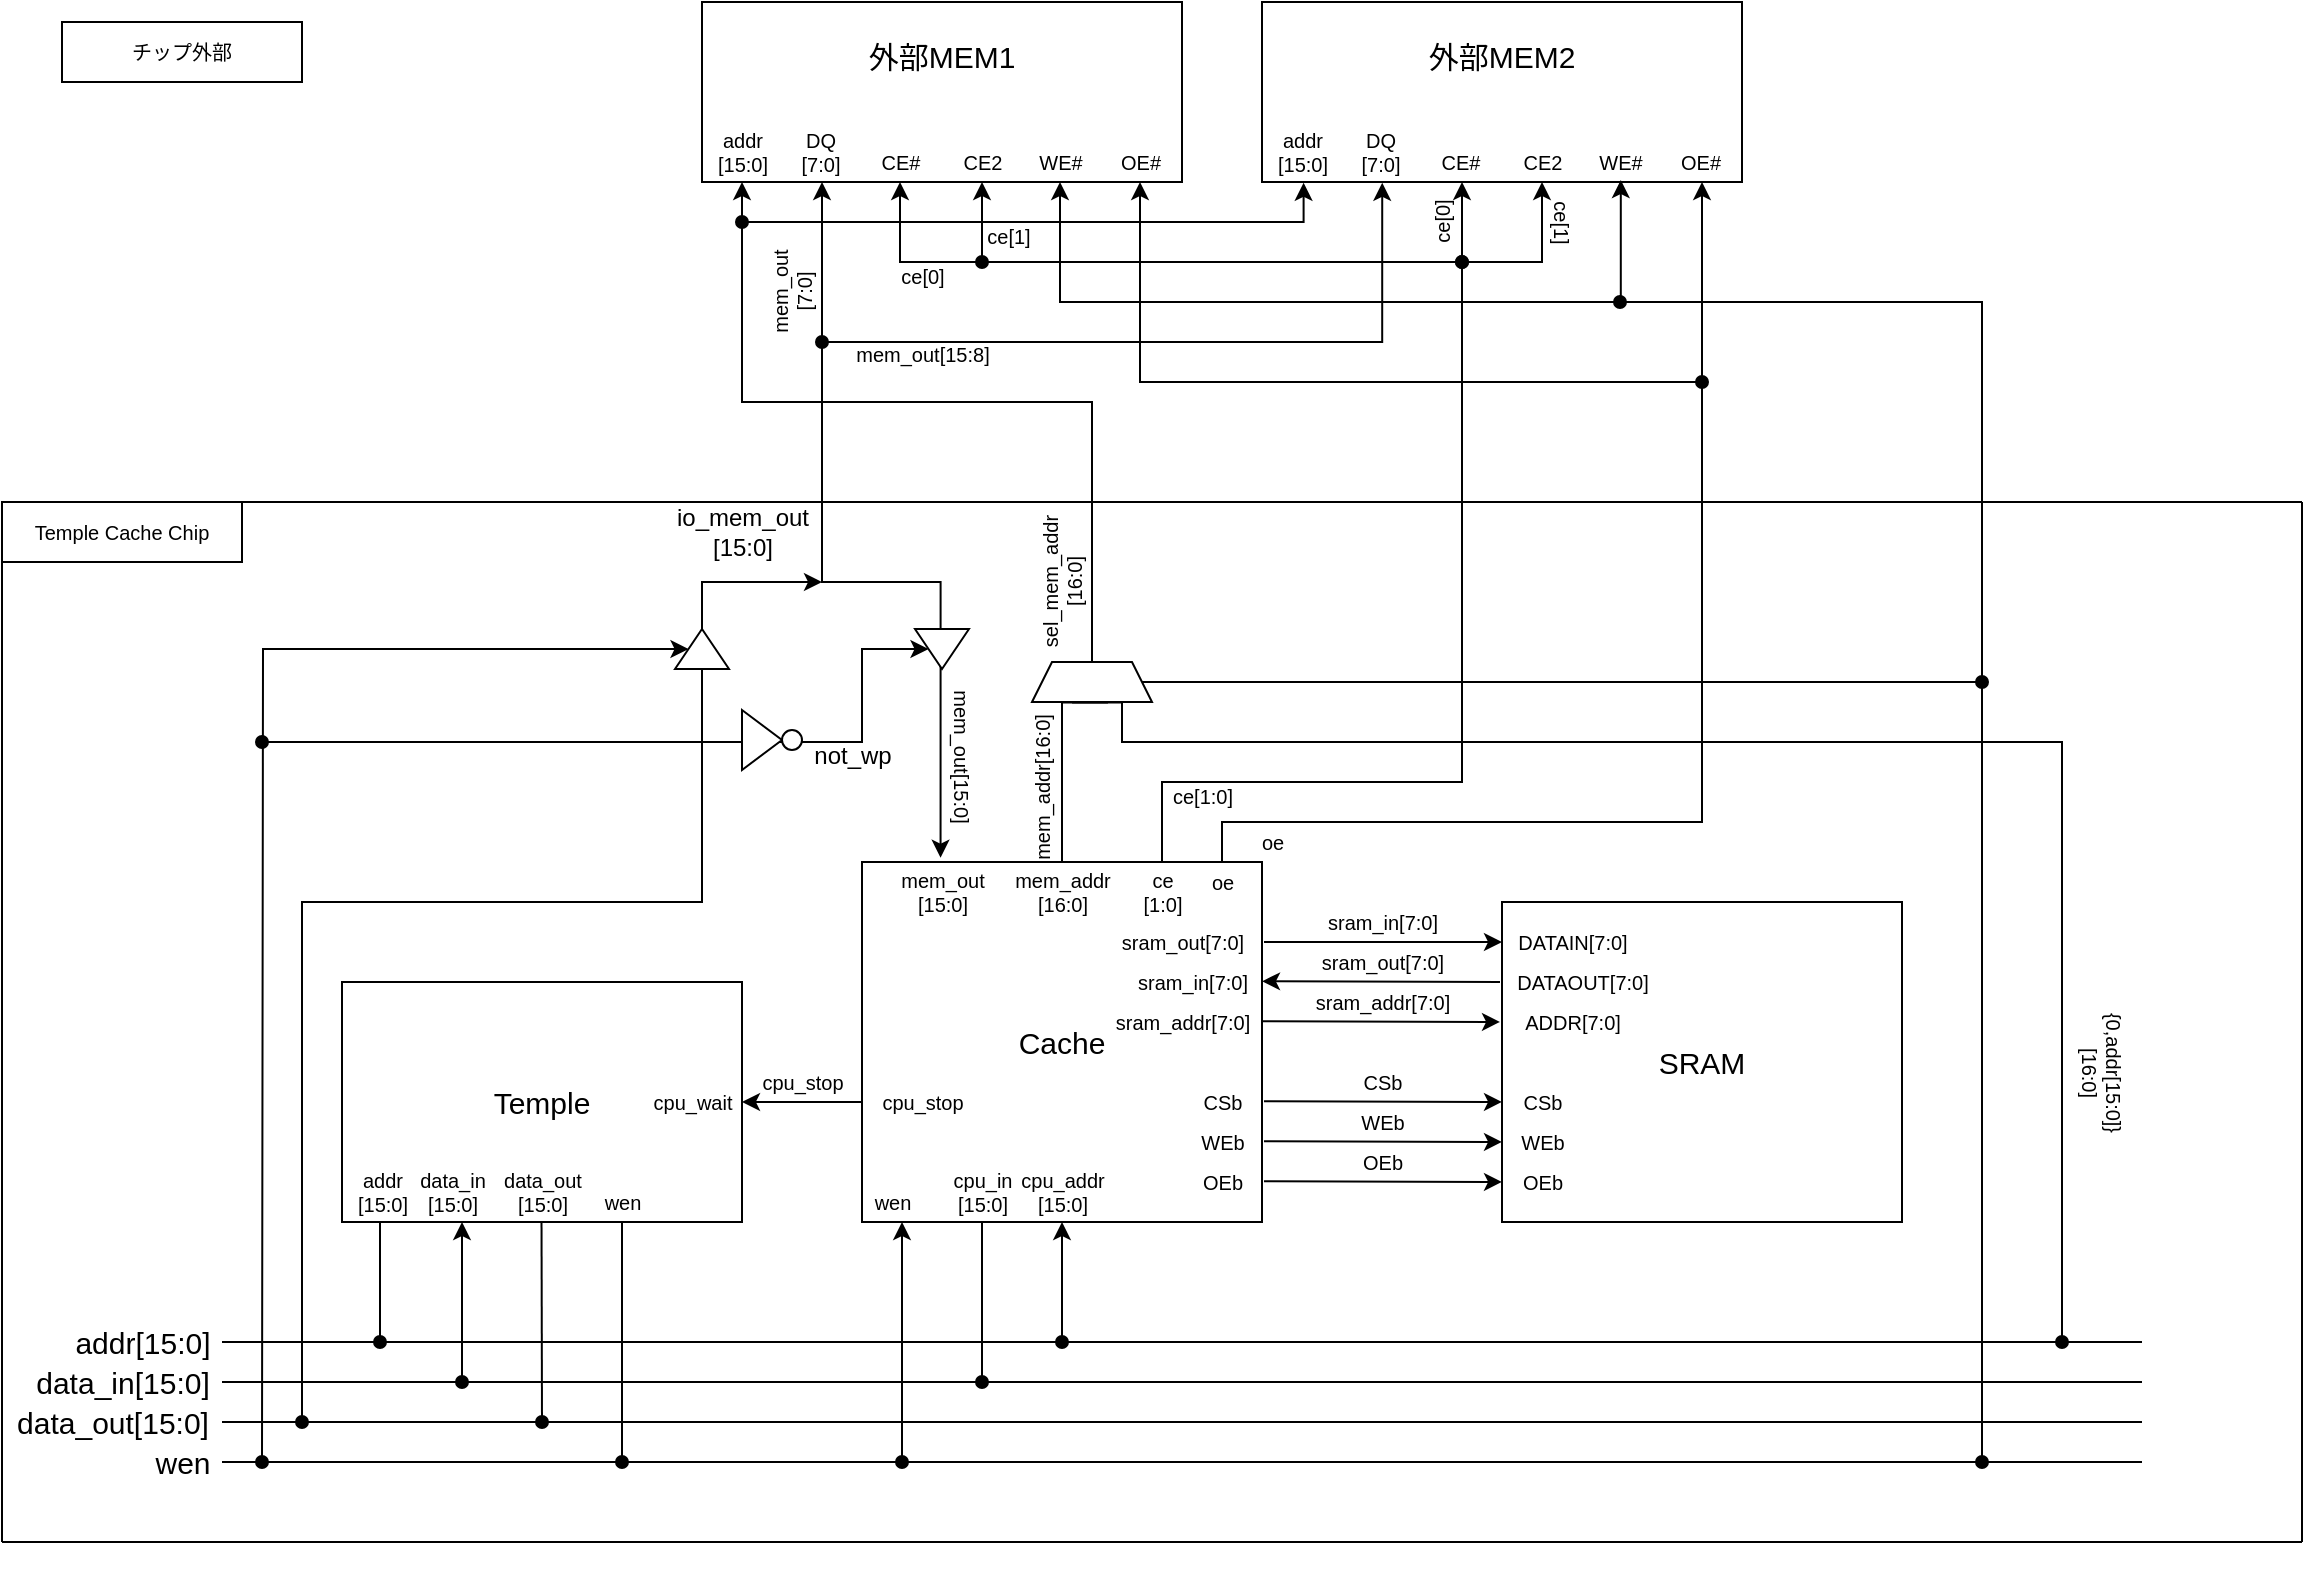 <mxfile version="13.5.7" type="device"><diagram id="6hGFLwfOUW9BJ-s0fimq" name="Page-1"><mxGraphModel dx="818" dy="572" grid="1" gridSize="10" guides="1" tooltips="1" connect="1" arrows="1" fold="1" page="1" pageScale="1" pageWidth="1169" pageHeight="827" math="0" shadow="0"><root><mxCell id="0"/><mxCell id="1" parent="0"/><mxCell id="7" value="addr[15:0]" style="text;html=1;align=center;verticalAlign=middle;resizable=0;points=[];autosize=1;fontStyle=0;fontSize=15;" parent="1" vertex="1"><mxGeometry x="40" y="690" width="80" height="20" as="geometry"/></mxCell><mxCell id="8" value="data_in[15:0]" style="text;html=1;align=center;verticalAlign=middle;resizable=0;points=[];autosize=1;fontStyle=0;fontSize=15;" parent="1" vertex="1"><mxGeometry x="20" y="710" width="100" height="20" as="geometry"/></mxCell><mxCell id="9" value="data_out[15:0]" style="text;html=1;align=center;verticalAlign=middle;resizable=0;points=[];autosize=1;fontStyle=0;fontSize=15;" parent="1" vertex="1"><mxGeometry x="10" y="730" width="110" height="20" as="geometry"/></mxCell><mxCell id="10" value="wen" style="text;html=1;align=center;verticalAlign=middle;resizable=0;points=[];autosize=1;fontStyle=0;fontSize=15;" parent="1" vertex="1"><mxGeometry x="80" y="750" width="40" height="20" as="geometry"/></mxCell><mxCell id="15" value="" style="endArrow=none;html=1;fontSize=15;" parent="1" edge="1"><mxGeometry width="50" height="50" relative="1" as="geometry"><mxPoint x="10" y="800" as="sourcePoint"/><mxPoint x="10" y="280" as="targetPoint"/></mxGeometry></mxCell><mxCell id="16" value="" style="endArrow=none;html=1;fontSize=15;" parent="1" edge="1"><mxGeometry width="50" height="50" relative="1" as="geometry"><mxPoint x="1160" y="800" as="sourcePoint"/><mxPoint x="1160" y="280" as="targetPoint"/></mxGeometry></mxCell><mxCell id="17" value="" style="endArrow=none;html=1;fontSize=15;" parent="1" edge="1"><mxGeometry width="50" height="50" relative="1" as="geometry"><mxPoint x="10" y="800" as="sourcePoint"/><mxPoint x="1160" y="800" as="targetPoint"/></mxGeometry></mxCell><mxCell id="18" value="" style="endArrow=none;html=1;fontSize=15;" parent="1" edge="1"><mxGeometry width="50" height="50" relative="1" as="geometry"><mxPoint x="10" y="280" as="sourcePoint"/><mxPoint x="1160" y="280" as="targetPoint"/></mxGeometry></mxCell><mxCell id="49" value="Temple Cache Chip" style="rounded=0;whiteSpace=wrap;html=1;fontSize=10;fillColor=none;" parent="1" vertex="1"><mxGeometry x="10" y="280" width="120" height="30" as="geometry"/></mxCell><mxCell id="60" value="" style="group" parent="1" vertex="1" connectable="0"><mxGeometry x="360" y="30" width="240" height="90" as="geometry"/></mxCell><mxCell id="51" value="外部MEM1&lt;br&gt;&lt;br&gt;&lt;br&gt;" style="rounded=0;whiteSpace=wrap;html=1;fontSize=15;labelPosition=center;verticalLabelPosition=middle;align=center;verticalAlign=middle;" parent="60" vertex="1"><mxGeometry width="240" height="90" as="geometry"/></mxCell><mxCell id="53" value="addr&lt;br&gt;[15:0]" style="text;html=1;align=center;verticalAlign=middle;resizable=0;points=[];autosize=1;fontSize=10;" parent="60" vertex="1"><mxGeometry y="60" width="40" height="30" as="geometry"/></mxCell><mxCell id="54" value="DQ&lt;br&gt;[7:0]" style="text;html=1;align=center;verticalAlign=middle;resizable=0;points=[];autosize=1;fontSize=10;" parent="60" vertex="1"><mxGeometry x="44" y="60" width="30" height="30" as="geometry"/></mxCell><mxCell id="56" value="CE#" style="text;html=1;align=center;verticalAlign=middle;resizable=0;points=[];autosize=1;fontSize=10;" parent="60" vertex="1"><mxGeometry x="84" y="70" width="30" height="20" as="geometry"/></mxCell><mxCell id="57" value="CE2" style="text;html=1;align=center;verticalAlign=middle;resizable=0;points=[];autosize=1;fontSize=10;" parent="60" vertex="1"><mxGeometry x="125" y="70" width="30" height="20" as="geometry"/></mxCell><mxCell id="58" value="WE#" style="text;html=1;align=center;verticalAlign=middle;resizable=0;points=[];autosize=1;fontSize=10;" parent="60" vertex="1"><mxGeometry x="159" y="70" width="40" height="20" as="geometry"/></mxCell><mxCell id="59" value="OE#" style="text;html=1;align=center;verticalAlign=middle;resizable=0;points=[];autosize=1;fontSize=10;" parent="60" vertex="1"><mxGeometry x="199" y="70" width="40" height="20" as="geometry"/></mxCell><mxCell id="61" value="" style="group" parent="1" vertex="1" connectable="0"><mxGeometry x="640" y="30" width="240" height="90" as="geometry"/></mxCell><mxCell id="62" value="外部MEM2&lt;br&gt;&lt;br&gt;&lt;br&gt;" style="rounded=0;whiteSpace=wrap;html=1;fontSize=15;labelPosition=center;verticalLabelPosition=middle;align=center;verticalAlign=middle;" parent="61" vertex="1"><mxGeometry width="240" height="90" as="geometry"/></mxCell><mxCell id="63" value="addr&lt;br&gt;[15:0]" style="text;html=1;align=center;verticalAlign=middle;resizable=0;points=[];autosize=1;fontSize=10;" parent="61" vertex="1"><mxGeometry y="60" width="40" height="30" as="geometry"/></mxCell><mxCell id="64" value="DQ&lt;br&gt;[7:0]" style="text;html=1;align=center;verticalAlign=middle;resizable=0;points=[];autosize=1;fontSize=10;" parent="61" vertex="1"><mxGeometry x="44" y="60" width="30" height="30" as="geometry"/></mxCell><mxCell id="65" value="CE#" style="text;html=1;align=center;verticalAlign=middle;resizable=0;points=[];autosize=1;fontSize=10;" parent="61" vertex="1"><mxGeometry x="84" y="70" width="30" height="20" as="geometry"/></mxCell><mxCell id="66" value="CE2" style="text;html=1;align=center;verticalAlign=middle;resizable=0;points=[];autosize=1;fontSize=10;" parent="61" vertex="1"><mxGeometry x="125" y="70" width="30" height="20" as="geometry"/></mxCell><mxCell id="67" value="WE#" style="text;html=1;align=center;verticalAlign=middle;resizable=0;points=[];autosize=1;fontSize=10;" parent="61" vertex="1"><mxGeometry x="159" y="70" width="40" height="20" as="geometry"/></mxCell><mxCell id="68" value="OE#" style="text;html=1;align=center;verticalAlign=middle;resizable=0;points=[];autosize=1;fontSize=10;" parent="61" vertex="1"><mxGeometry x="199" y="70" width="40" height="20" as="geometry"/></mxCell><mxCell id="3" value="" style="endArrow=none;html=1;" parent="1" edge="1"><mxGeometry width="50" height="50" relative="1" as="geometry"><mxPoint x="120" y="760" as="sourcePoint"/><mxPoint x="1080" y="760" as="targetPoint"/></mxGeometry></mxCell><mxCell id="4" value="" style="endArrow=none;html=1;" parent="1" edge="1"><mxGeometry width="50" height="50" relative="1" as="geometry"><mxPoint x="120" y="740" as="sourcePoint"/><mxPoint x="1080" y="740" as="targetPoint"/></mxGeometry></mxCell><mxCell id="5" value="" style="endArrow=none;html=1;" parent="1" edge="1"><mxGeometry width="50" height="50" relative="1" as="geometry"><mxPoint x="120" y="720" as="sourcePoint"/><mxPoint x="1080" y="720" as="targetPoint"/></mxGeometry></mxCell><mxCell id="6" value="" style="endArrow=none;html=1;" parent="1" edge="1"><mxGeometry width="50" height="50" relative="1" as="geometry"><mxPoint x="120" y="700" as="sourcePoint"/><mxPoint x="1080" y="700" as="targetPoint"/></mxGeometry></mxCell><mxCell id="36" value="" style="group" parent="1" vertex="1" connectable="0"><mxGeometry x="160" y="520" width="200" height="300" as="geometry"/></mxCell><mxCell id="107" value="" style="group" parent="36" vertex="1" connectable="0"><mxGeometry width="200" height="300" as="geometry"/></mxCell><mxCell id="108" value="" style="group" parent="107" vertex="1" connectable="0"><mxGeometry width="200" height="300" as="geometry"/></mxCell><mxCell id="21" style="edgeStyle=orthogonalEdgeStyle;rounded=0;orthogonalLoop=1;jettySize=auto;html=1;fontSize=15;endArrow=oval;endFill=1;startArrow=none;startFill=0;" parent="108" edge="1"><mxGeometry relative="1" as="geometry"><mxPoint x="39" y="180" as="targetPoint"/><mxPoint x="39" y="120" as="sourcePoint"/><Array as="points"><mxPoint x="39" y="120"/><mxPoint x="39" y="300"/></Array></mxGeometry></mxCell><mxCell id="2" value="&lt;font style=&quot;font-size: 15px;&quot;&gt;Temple&lt;/font&gt;" style="rounded=0;whiteSpace=wrap;html=1;fontSize=15;" parent="108" vertex="1"><mxGeometry x="20" width="200" height="120" as="geometry"/></mxCell><mxCell id="22" style="edgeStyle=orthogonalEdgeStyle;rounded=0;orthogonalLoop=1;jettySize=auto;html=1;fontSize=15;endArrow=oval;endFill=1;startArrow=classic;startFill=1;" parent="108" edge="1"><mxGeometry relative="1" as="geometry"><mxPoint x="80" y="200" as="targetPoint"/><mxPoint x="80" y="120" as="sourcePoint"/><Array as="points"><mxPoint x="80" y="120"/><mxPoint x="80" y="300"/></Array></mxGeometry></mxCell><mxCell id="23" style="edgeStyle=orthogonalEdgeStyle;rounded=0;orthogonalLoop=1;jettySize=auto;html=1;fontSize=15;endArrow=oval;endFill=1;startArrow=none;startFill=0;" parent="108" edge="1"><mxGeometry relative="1" as="geometry"><mxPoint x="120" y="220" as="targetPoint"/><mxPoint x="119.76" y="120" as="sourcePoint"/><Array as="points"><mxPoint x="119.76" y="120"/><mxPoint x="119.76" y="300"/></Array></mxGeometry></mxCell><mxCell id="24" style="edgeStyle=orthogonalEdgeStyle;rounded=0;orthogonalLoop=1;jettySize=auto;html=1;fontSize=15;endArrow=oval;endFill=1;startArrow=none;startFill=0;" parent="108" edge="1"><mxGeometry relative="1" as="geometry"><mxPoint x="160" y="240" as="targetPoint"/><mxPoint x="160" y="120" as="sourcePoint"/><Array as="points"><mxPoint x="160" y="120"/><mxPoint x="160" y="300"/></Array></mxGeometry></mxCell><mxCell id="25" value="addr&lt;br&gt;[15:0]" style="text;html=1;align=center;verticalAlign=middle;resizable=0;points=[];autosize=1;fontSize=10;" parent="108" vertex="1"><mxGeometry x="20" y="90" width="40" height="30" as="geometry"/></mxCell><mxCell id="27" value="data_out&lt;br&gt;[15:0]" style="text;html=1;align=center;verticalAlign=middle;resizable=0;points=[];autosize=1;fontSize=10;" parent="108" vertex="1"><mxGeometry x="95" y="90" width="50" height="30" as="geometry"/></mxCell><mxCell id="28" value="wen" style="text;html=1;align=center;verticalAlign=middle;resizable=0;points=[];autosize=1;fontSize=10;" parent="108" vertex="1"><mxGeometry x="145" y="100" width="30" height="20" as="geometry"/></mxCell><mxCell id="55" value="data_in&lt;br&gt;[15:0]" style="text;html=1;align=center;verticalAlign=middle;resizable=0;points=[];autosize=1;fontSize=10;" parent="108" vertex="1"><mxGeometry x="50" y="90" width="50" height="30" as="geometry"/></mxCell><mxCell id="96" value="cpu_wait" style="text;html=1;align=center;verticalAlign=middle;resizable=0;points=[];autosize=1;fontSize=10;" parent="108" vertex="1"><mxGeometry x="170" y="50" width="50" height="20" as="geometry"/></mxCell><mxCell id="99" style="edgeStyle=orthogonalEdgeStyle;rounded=0;orthogonalLoop=1;jettySize=auto;html=1;startArrow=classic;startFill=1;endArrow=none;endFill=0;fontSize=10;entryX=-0.003;entryY=0.498;entryDx=0;entryDy=0;entryPerimeter=0;" parent="1" source="96" target="87" edge="1"><mxGeometry relative="1" as="geometry"><mxPoint x="539" y="460" as="targetPoint"/></mxGeometry></mxCell><mxCell id="100" value="cpu_stop" style="text;html=1;align=center;verticalAlign=middle;resizable=0;points=[];autosize=1;fontSize=10;" parent="1" vertex="1"><mxGeometry x="380" y="560" width="60" height="20" as="geometry"/></mxCell><mxCell id="104" value="" style="group" parent="1" vertex="1" connectable="0"><mxGeometry x="440" y="480" width="520" height="180" as="geometry"/></mxCell><mxCell id="89" value="" style="group" parent="104" vertex="1" connectable="0"><mxGeometry width="520" height="160" as="geometry"/></mxCell><mxCell id="85" value="" style="group;container=1;" parent="89" vertex="1" connectable="0"><mxGeometry width="520" height="160" as="geometry"/></mxCell><mxCell id="47" value="" style="group" parent="85" vertex="1" connectable="0"><mxGeometry width="520" height="160" as="geometry"/></mxCell><mxCell id="29" value="&lt;font style=&quot;font-size: 15px&quot;&gt;Cache&lt;/font&gt;" style="rounded=0;whiteSpace=wrap;html=1;fontSize=15;" parent="47" vertex="1"><mxGeometry y="-20" width="200" height="180" as="geometry"/></mxCell><mxCell id="30" value="&lt;font style=&quot;font-size: 15px&quot;&gt;SRAM&lt;/font&gt;" style="rounded=0;whiteSpace=wrap;html=1;fontSize=15;" parent="47" vertex="1"><mxGeometry x="320" width="200" height="160" as="geometry"/></mxCell><mxCell id="31" value="DATAIN[7:0]" style="text;html=1;align=center;verticalAlign=middle;resizable=0;points=[];autosize=1;fontSize=10;" parent="47" vertex="1"><mxGeometry x="320" y="10" width="70" height="20" as="geometry"/></mxCell><mxCell id="32" value="DATAOUT[7:0]" style="text;html=1;align=center;verticalAlign=middle;resizable=0;points=[];autosize=1;fontSize=10;" parent="47" vertex="1"><mxGeometry x="320" y="30" width="80" height="20" as="geometry"/></mxCell><mxCell id="33" value="ADDR[7:0]" style="text;html=1;align=center;verticalAlign=middle;resizable=0;points=[];autosize=1;fontSize=10;" parent="47" vertex="1"><mxGeometry x="325" y="50" width="60" height="20" as="geometry"/></mxCell><mxCell id="34" value="CSb" style="text;html=1;align=center;verticalAlign=middle;resizable=0;points=[];autosize=1;fontSize=10;" parent="47" vertex="1"><mxGeometry x="325" y="90" width="30" height="20" as="geometry"/></mxCell><mxCell id="37" value="WEb" style="text;html=1;align=center;verticalAlign=middle;resizable=0;points=[];autosize=1;fontSize=10;" parent="47" vertex="1"><mxGeometry x="320" y="110" width="40" height="20" as="geometry"/></mxCell><mxCell id="38" value="OEb" style="text;html=1;align=center;verticalAlign=middle;resizable=0;points=[];autosize=1;fontSize=10;" parent="47" vertex="1"><mxGeometry x="320" y="130" width="40" height="20" as="geometry"/></mxCell><mxCell id="41" value="" style="endArrow=classic;html=1;fontSize=10;endFill=1;" parent="47" edge="1"><mxGeometry width="50" height="50" relative="1" as="geometry"><mxPoint x="201" y="20" as="sourcePoint"/><mxPoint x="320" y="20" as="targetPoint"/></mxGeometry></mxCell><mxCell id="42" value="" style="endArrow=none;html=1;fontSize=10;exitX=1.005;exitY=0.123;exitDx=0;exitDy=0;exitPerimeter=0;endFill=0;startArrow=classic;startFill=1;" parent="47" edge="1"><mxGeometry width="50" height="50" relative="1" as="geometry"><mxPoint x="200" y="39.66" as="sourcePoint"/><mxPoint x="319" y="39.98" as="targetPoint"/></mxGeometry></mxCell><mxCell id="43" value="" style="endArrow=classic;html=1;fontSize=10;exitX=1.005;exitY=0.123;exitDx=0;exitDy=0;exitPerimeter=0;endFill=1;startArrow=none;startFill=0;" parent="47" edge="1"><mxGeometry width="50" height="50" relative="1" as="geometry"><mxPoint x="200" y="59.66" as="sourcePoint"/><mxPoint x="319" y="59.98" as="targetPoint"/></mxGeometry></mxCell><mxCell id="44" value="" style="endArrow=classic;html=1;fontSize=10;exitX=1.005;exitY=0.123;exitDx=0;exitDy=0;exitPerimeter=0;endFill=1;startArrow=none;startFill=0;" parent="47" edge="1"><mxGeometry width="50" height="50" relative="1" as="geometry"><mxPoint x="201" y="99.66" as="sourcePoint"/><mxPoint x="320" y="99.98" as="targetPoint"/></mxGeometry></mxCell><mxCell id="45" value="" style="endArrow=classic;html=1;fontSize=10;exitX=1.005;exitY=0.123;exitDx=0;exitDy=0;exitPerimeter=0;endFill=1;startArrow=none;startFill=0;" parent="47" edge="1"><mxGeometry width="50" height="50" relative="1" as="geometry"><mxPoint x="201" y="119.66" as="sourcePoint"/><mxPoint x="320" y="119.98" as="targetPoint"/></mxGeometry></mxCell><mxCell id="46" value="" style="endArrow=classic;html=1;fontSize=10;exitX=1.005;exitY=0.123;exitDx=0;exitDy=0;exitPerimeter=0;endFill=1;startArrow=none;startFill=0;" parent="47" edge="1"><mxGeometry width="50" height="50" relative="1" as="geometry"><mxPoint x="201" y="139.66" as="sourcePoint"/><mxPoint x="320" y="139.98" as="targetPoint"/></mxGeometry></mxCell><mxCell id="69" value="CSb" style="text;html=1;align=center;verticalAlign=middle;resizable=0;points=[];autosize=1;fontSize=10;" parent="47" vertex="1"><mxGeometry x="245" y="80" width="30" height="20" as="geometry"/></mxCell><mxCell id="71" value="WEb" style="text;html=1;align=center;verticalAlign=middle;resizable=0;points=[];autosize=1;fontSize=10;" parent="47" vertex="1"><mxGeometry x="240" y="100" width="40" height="20" as="geometry"/></mxCell><mxCell id="72" value="OEb" style="text;html=1;align=center;verticalAlign=middle;resizable=0;points=[];autosize=1;fontSize=10;" parent="47" vertex="1"><mxGeometry x="240" y="120" width="40" height="20" as="geometry"/></mxCell><mxCell id="73" value="sram_in[7:0]" style="text;html=1;align=center;verticalAlign=middle;resizable=0;points=[];autosize=1;fontSize=10;" parent="47" vertex="1"><mxGeometry x="225" width="70" height="20" as="geometry"/></mxCell><mxCell id="74" value="sram_out[7:0]" style="text;html=1;align=center;verticalAlign=middle;resizable=0;points=[];autosize=1;fontSize=10;" parent="47" vertex="1"><mxGeometry x="220" y="20" width="80" height="20" as="geometry"/></mxCell><mxCell id="75" value="sram_addr[7:0]" style="text;html=1;align=center;verticalAlign=middle;resizable=0;points=[];autosize=1;fontSize=10;" parent="47" vertex="1"><mxGeometry x="220" y="40" width="80" height="20" as="geometry"/></mxCell><mxCell id="77" value="sram_out[7:0]" style="text;html=1;align=center;verticalAlign=middle;resizable=0;points=[];autosize=1;fontSize=10;" parent="47" vertex="1"><mxGeometry x="120" y="10" width="80" height="20" as="geometry"/></mxCell><mxCell id="78" value="sram_in[7:0]" style="text;html=1;align=center;verticalAlign=middle;resizable=0;points=[];autosize=1;fontSize=10;" parent="47" vertex="1"><mxGeometry x="130" y="30" width="70" height="20" as="geometry"/></mxCell><mxCell id="79" value="sram_addr[7:0]" style="text;html=1;align=center;verticalAlign=middle;resizable=0;points=[];autosize=1;fontSize=10;" parent="47" vertex="1"><mxGeometry x="120" y="50" width="80" height="20" as="geometry"/></mxCell><mxCell id="82" value="WEb" style="text;html=1;align=center;verticalAlign=middle;resizable=0;points=[];autosize=1;fontSize=10;" parent="47" vertex="1"><mxGeometry x="160" y="110" width="40" height="20" as="geometry"/></mxCell><mxCell id="83" value="CSb" style="text;html=1;align=center;verticalAlign=middle;resizable=0;points=[];autosize=1;fontSize=10;" parent="47" vertex="1"><mxGeometry x="165" y="90" width="30" height="20" as="geometry"/></mxCell><mxCell id="84" value="OEb" style="text;html=1;align=center;verticalAlign=middle;resizable=0;points=[];autosize=1;fontSize=10;" parent="47" vertex="1"><mxGeometry x="160" y="130" width="40" height="20" as="geometry"/></mxCell><mxCell id="26" value="cpu_in&lt;br&gt;[15:0]" style="text;html=1;align=center;verticalAlign=middle;resizable=0;points=[];autosize=1;fontSize=10;" parent="47" vertex="1"><mxGeometry x="40" y="130" width="40" height="30" as="geometry"/></mxCell><mxCell id="86" value="cpu_addr&lt;br&gt;[15:0]" style="text;html=1;align=center;verticalAlign=middle;resizable=0;points=[];autosize=1;fontSize=10;" parent="47" vertex="1"><mxGeometry x="70" y="130" width="60" height="30" as="geometry"/></mxCell><mxCell id="87" value="cpu_stop" style="text;html=1;align=center;verticalAlign=middle;resizable=0;points=[];autosize=1;fontSize=10;" parent="47" vertex="1"><mxGeometry y="90" width="60" height="20" as="geometry"/></mxCell><mxCell id="101" value="wen" style="text;html=1;align=center;verticalAlign=middle;resizable=0;points=[];autosize=1;fontSize=10;" parent="47" vertex="1"><mxGeometry y="140" width="30" height="20" as="geometry"/></mxCell><mxCell id="95" value="" style="endArrow=none;html=1;fontSize=10;startArrow=oval;startFill=1;endFill=0;" parent="104" edge="1"><mxGeometry width="50" height="50" relative="1" as="geometry"><mxPoint x="60" y="240" as="sourcePoint"/><mxPoint x="60" y="160" as="targetPoint"/><Array as="points"><mxPoint x="60" y="180"/></Array></mxGeometry></mxCell><mxCell id="102" value="" style="endArrow=classic;html=1;fontSize=10;startArrow=oval;startFill=1;endFill=1;" parent="104" edge="1"><mxGeometry width="50" height="50" relative="1" as="geometry"><mxPoint x="20" y="280" as="sourcePoint"/><mxPoint x="20" y="160" as="targetPoint"/><Array as="points"><mxPoint x="20" y="180"/></Array></mxGeometry></mxCell><mxCell id="94" value="" style="endArrow=classic;html=1;fontSize=10;startArrow=oval;startFill=1;endFill=1;" parent="1" edge="1"><mxGeometry width="50" height="50" relative="1" as="geometry"><mxPoint x="540" y="700" as="sourcePoint"/><mxPoint x="540" y="640" as="targetPoint"/><Array as="points"><mxPoint x="540" y="660"/></Array></mxGeometry></mxCell><mxCell id="109" style="edgeStyle=orthogonalEdgeStyle;rounded=0;orthogonalLoop=1;jettySize=auto;html=1;entryX=0.52;entryY=1.013;entryDx=0;entryDy=0;entryPerimeter=0;startArrow=classic;startFill=1;endArrow=classic;endFill=1;fontSize=10;" parent="1" source="53" target="63" edge="1"><mxGeometry relative="1" as="geometry"><Array as="points"><mxPoint x="380" y="140"/><mxPoint x="661" y="140"/></Array></mxGeometry></mxCell><mxCell id="110" style="edgeStyle=orthogonalEdgeStyle;rounded=0;orthogonalLoop=1;jettySize=auto;html=1;entryX=0.537;entryY=1.013;entryDx=0;entryDy=0;entryPerimeter=0;startArrow=classic;startFill=1;endArrow=classic;endFill=1;fontSize=10;" parent="1" source="54" target="64" edge="1"><mxGeometry relative="1" as="geometry"><Array as="points"><mxPoint x="420" y="200"/><mxPoint x="700" y="200"/></Array></mxGeometry></mxCell><mxCell id="111" style="edgeStyle=orthogonalEdgeStyle;rounded=0;orthogonalLoop=1;jettySize=auto;html=1;startArrow=classic;startFill=1;endArrow=classic;endFill=1;fontSize=10;" parent="1" source="56" target="65" edge="1"><mxGeometry relative="1" as="geometry"><Array as="points"><mxPoint x="459" y="160"/><mxPoint x="740" y="160"/></Array></mxGeometry></mxCell><mxCell id="113" style="edgeStyle=orthogonalEdgeStyle;rounded=0;orthogonalLoop=1;jettySize=auto;html=1;startArrow=classic;startFill=1;endArrow=oval;endFill=1;fontSize=10;" parent="1" source="57" edge="1"><mxGeometry relative="1" as="geometry"><mxPoint x="500" y="160" as="targetPoint"/></mxGeometry></mxCell><mxCell id="114" style="edgeStyle=orthogonalEdgeStyle;rounded=0;orthogonalLoop=1;jettySize=auto;html=1;startArrow=classic;startFill=1;endArrow=oval;endFill=1;fontSize=10;" parent="1" source="66" edge="1"><mxGeometry relative="1" as="geometry"><mxPoint x="740" y="160" as="targetPoint"/><Array as="points"><mxPoint x="780" y="160"/></Array></mxGeometry></mxCell><mxCell id="115" style="edgeStyle=orthogonalEdgeStyle;rounded=0;orthogonalLoop=1;jettySize=auto;html=1;entryX=0.51;entryY=0.95;entryDx=0;entryDy=0;entryPerimeter=0;startArrow=classic;startFill=1;endArrow=classic;endFill=1;fontSize=10;" parent="1" source="58" target="67" edge="1"><mxGeometry relative="1" as="geometry"><Array as="points"><mxPoint x="539" y="180"/><mxPoint x="819" y="180"/></Array></mxGeometry></mxCell><mxCell id="116" style="edgeStyle=orthogonalEdgeStyle;rounded=0;orthogonalLoop=1;jettySize=auto;html=1;startArrow=classic;startFill=1;endArrow=classic;endFill=1;fontSize=10;" parent="1" source="59" target="68" edge="1"><mxGeometry relative="1" as="geometry"><Array as="points"><mxPoint x="579" y="220"/><mxPoint x="860" y="220"/></Array></mxGeometry></mxCell><mxCell id="118" style="edgeStyle=orthogonalEdgeStyle;rounded=0;orthogonalLoop=1;jettySize=auto;html=1;startArrow=none;startFill=0;endArrow=oval;endFill=1;fontSize=10;" parent="1" source="117" edge="1"><mxGeometry relative="1" as="geometry"><mxPoint x="860" y="220" as="targetPoint"/><Array as="points"><mxPoint x="620" y="440"/><mxPoint x="860" y="440"/><mxPoint x="860" y="220"/></Array></mxGeometry></mxCell><mxCell id="117" value="oe" style="text;html=1;align=center;verticalAlign=middle;resizable=0;points=[];autosize=1;fontSize=10;" parent="1" vertex="1"><mxGeometry x="605" y="460" width="30" height="20" as="geometry"/></mxCell><mxCell id="122" style="edgeStyle=orthogonalEdgeStyle;rounded=0;orthogonalLoop=1;jettySize=auto;html=1;startArrow=oval;startFill=1;endArrow=oval;endFill=1;fontSize=10;" parent="1" edge="1"><mxGeometry relative="1" as="geometry"><mxPoint x="1000" y="760" as="targetPoint"/><mxPoint x="819" y="180" as="sourcePoint"/><Array as="points"><mxPoint x="1000" y="180"/></Array></mxGeometry></mxCell><mxCell id="123" style="edgeStyle=orthogonalEdgeStyle;rounded=0;orthogonalLoop=1;jettySize=auto;html=1;startArrow=oval;startFill=1;endArrow=none;endFill=0;fontSize=10;entryX=0.5;entryY=0;entryDx=0;entryDy=0;entryPerimeter=0;" parent="1" target="124" edge="1"><mxGeometry relative="1" as="geometry"><mxPoint x="590" y="450" as="targetPoint"/><mxPoint x="740" y="160" as="sourcePoint"/><Array as="points"><mxPoint x="740" y="420"/><mxPoint x="590" y="420"/></Array></mxGeometry></mxCell><mxCell id="124" value="ce&lt;br&gt;[1:0]" style="text;html=1;align=center;verticalAlign=middle;resizable=0;points=[];autosize=1;fontSize=10;" parent="1" vertex="1"><mxGeometry x="575" y="460" width="30" height="30" as="geometry"/></mxCell><mxCell id="134" style="edgeStyle=orthogonalEdgeStyle;rounded=0;orthogonalLoop=1;jettySize=auto;html=1;exitX=0.334;exitY=1.013;exitDx=0;exitDy=0;startArrow=none;startFill=0;endArrow=oval;endFill=1;fontSize=10;exitPerimeter=0;" parent="1" source="131" edge="1"><mxGeometry relative="1" as="geometry"><mxPoint x="1040" y="700" as="targetPoint"/><Array as="points"><mxPoint x="570" y="380"/><mxPoint x="570" y="400"/><mxPoint x="1040" y="400"/></Array></mxGeometry></mxCell><mxCell id="135" style="edgeStyle=orthogonalEdgeStyle;rounded=0;orthogonalLoop=1;jettySize=auto;html=1;startArrow=none;startFill=0;endArrow=oval;endFill=1;fontSize=10;" parent="1" source="131" edge="1"><mxGeometry relative="1" as="geometry"><mxPoint x="1000" y="370" as="targetPoint"/></mxGeometry></mxCell><mxCell id="131" value="" style="shape=trapezoid;perimeter=trapezoidPerimeter;whiteSpace=wrap;html=1;fixedSize=1;fillColor=#FFFFFF;fontSize=10;align=center;size=10;" parent="1" vertex="1"><mxGeometry x="525" y="360" width="60" height="20" as="geometry"/></mxCell><mxCell id="132" style="edgeStyle=orthogonalEdgeStyle;rounded=0;orthogonalLoop=1;jettySize=auto;html=1;entryX=0.5;entryY=0;entryDx=0;entryDy=0;startArrow=oval;startFill=1;endArrow=none;endFill=0;fontSize=10;" parent="1" target="131" edge="1"><mxGeometry relative="1" as="geometry"><mxPoint x="380" y="140" as="sourcePoint"/><Array as="points"><mxPoint x="380" y="230"/><mxPoint x="555" y="230"/></Array></mxGeometry></mxCell><mxCell id="133" style="edgeStyle=orthogonalEdgeStyle;rounded=0;orthogonalLoop=1;jettySize=auto;html=1;entryX=0.633;entryY=1.013;entryDx=0;entryDy=0;entryPerimeter=0;startArrow=none;startFill=0;endArrow=none;endFill=0;fontSize=10;" parent="1" source="126" target="131" edge="1"><mxGeometry relative="1" as="geometry"><Array as="points"><mxPoint x="540" y="380"/></Array></mxGeometry></mxCell><mxCell id="136" value="{0,addr[15:0]}&lt;br&gt;[16:0]" style="text;html=1;align=center;verticalAlign=middle;resizable=0;points=[];autosize=1;fontSize=10;direction=west;rotation=90;" parent="1" vertex="1"><mxGeometry x="1020" y="550" width="80" height="30" as="geometry"/></mxCell><mxCell id="137" value="sel_mem_addr&lt;br&gt;[16:0]" style="text;html=1;align=center;verticalAlign=middle;resizable=0;points=[];autosize=1;fontSize=10;rotation=-90;" parent="1" vertex="1"><mxGeometry x="500" y="305" width="80" height="30" as="geometry"/></mxCell><mxCell id="138" value="mem_out[15:0]" style="text;html=1;align=center;verticalAlign=middle;resizable=0;points=[];autosize=1;fontSize=10;rotation=90;" parent="1" vertex="1"><mxGeometry x="450" y="397" width="80" height="20" as="geometry"/></mxCell><mxCell id="140" value="mem_addr[16:0]" style="text;html=1;align=center;verticalAlign=middle;resizable=0;points=[];autosize=1;fontSize=10;rotation=-90;" parent="1" vertex="1"><mxGeometry x="485" y="413" width="90" height="20" as="geometry"/></mxCell><mxCell id="141" value="ce[1:0]" style="text;html=1;align=center;verticalAlign=middle;resizable=0;points=[];autosize=1;fontSize=10;" parent="1" vertex="1"><mxGeometry x="585" y="417" width="50" height="20" as="geometry"/></mxCell><mxCell id="142" value="oe" style="text;html=1;align=center;verticalAlign=middle;resizable=0;points=[];autosize=1;fontSize=10;" parent="1" vertex="1"><mxGeometry x="630" y="440" width="30" height="20" as="geometry"/></mxCell><mxCell id="143" value="チップ外部" style="rounded=0;whiteSpace=wrap;html=1;fontSize=10;fillColor=none;" parent="1" vertex="1"><mxGeometry x="40" y="40" width="120" height="30" as="geometry"/></mxCell><mxCell id="144" value="mem_out&lt;br&gt;[7:0]" style="text;html=1;align=center;verticalAlign=middle;resizable=0;points=[];autosize=1;fontSize=10;rotation=-90;" parent="1" vertex="1"><mxGeometry x="375" y="160" width="60" height="30" as="geometry"/></mxCell><mxCell id="145" value="mem_out[15:8]" style="text;html=1;align=center;verticalAlign=middle;resizable=0;points=[];autosize=1;fontSize=10;" parent="1" vertex="1"><mxGeometry x="430" y="196" width="80" height="20" as="geometry"/></mxCell><mxCell id="146" value="ce[0]" style="text;html=1;align=center;verticalAlign=middle;resizable=0;points=[];autosize=1;fontSize=10;" parent="1" vertex="1"><mxGeometry x="450" y="157" width="40" height="20" as="geometry"/></mxCell><mxCell id="147" value="ce[0]" style="text;html=1;align=center;verticalAlign=middle;resizable=0;points=[];autosize=1;fontSize=10;rotation=-90;" parent="1" vertex="1"><mxGeometry x="710" y="130" width="40" height="20" as="geometry"/></mxCell><mxCell id="148" value="ce[1]" style="text;html=1;align=center;verticalAlign=middle;resizable=0;points=[];autosize=1;fontSize=10;" parent="1" vertex="1"><mxGeometry x="493" y="137" width="40" height="20" as="geometry"/></mxCell><mxCell id="149" value="ce[1]" style="text;html=1;align=center;verticalAlign=middle;resizable=0;points=[];autosize=1;fontSize=10;rotation=90;" parent="1" vertex="1"><mxGeometry x="770" y="130" width="40" height="20" as="geometry"/></mxCell><mxCell id="126" value="mem_addr&lt;br&gt;[16:0]" style="text;html=1;align=center;verticalAlign=middle;resizable=0;points=[];autosize=1;fontSize=10;" parent="1" vertex="1"><mxGeometry x="510" y="460" width="60" height="30" as="geometry"/></mxCell><mxCell id="BE3Gf9iwTl0qYvYmQP73-150" style="edgeStyle=orthogonalEdgeStyle;rounded=0;orthogonalLoop=1;jettySize=auto;html=1;entryX=0.488;entryY=-0.071;entryDx=0;entryDy=0;entryPerimeter=0;startArrow=oval;startFill=1;" edge="1" parent="1" target="125"><mxGeometry relative="1" as="geometry"><mxPoint x="419" y="310" as="targetPoint"/><mxPoint x="420" y="200" as="sourcePoint"/><Array as="points"><mxPoint x="420" y="320"/><mxPoint x="479" y="320"/></Array></mxGeometry></mxCell><mxCell id="BE3Gf9iwTl0qYvYmQP73-158" style="edgeStyle=orthogonalEdgeStyle;rounded=0;orthogonalLoop=1;jettySize=auto;html=1;exitX=0.5;exitY=1;exitDx=0;exitDy=0;startArrow=classic;startFill=1;endArrow=oval;endFill=1;" edge="1" parent="1" source="BE3Gf9iwTl0qYvYmQP73-151"><mxGeometry relative="1" as="geometry"><mxPoint x="140" y="400.0" as="targetPoint"/><Array as="points"><mxPoint x="440" y="354"/><mxPoint x="440" y="400"/></Array></mxGeometry></mxCell><mxCell id="BE3Gf9iwTl0qYvYmQP73-151" value="" style="triangle;whiteSpace=wrap;html=1;rotation=90;" vertex="1" parent="1"><mxGeometry x="470" y="340" width="20" height="27" as="geometry"/></mxCell><mxCell id="BE3Gf9iwTl0qYvYmQP73-154" style="edgeStyle=orthogonalEdgeStyle;rounded=0;orthogonalLoop=1;jettySize=auto;html=1;exitX=1;exitY=0.5;exitDx=0;exitDy=0;startArrow=none;startFill=0;endArrow=classic;endFill=1;" edge="1" parent="1" source="BE3Gf9iwTl0qYvYmQP73-153"><mxGeometry relative="1" as="geometry"><mxPoint x="420" y="320" as="targetPoint"/><Array as="points"><mxPoint x="360" y="320"/></Array></mxGeometry></mxCell><mxCell id="BE3Gf9iwTl0qYvYmQP73-155" style="edgeStyle=orthogonalEdgeStyle;rounded=0;orthogonalLoop=1;jettySize=auto;html=1;exitX=0;exitY=0.5;exitDx=0;exitDy=0;startArrow=none;startFill=0;endArrow=oval;endFill=1;" edge="1" parent="1" source="BE3Gf9iwTl0qYvYmQP73-153"><mxGeometry relative="1" as="geometry"><mxPoint x="160" y="740" as="targetPoint"/><Array as="points"><mxPoint x="360" y="480"/><mxPoint x="160" y="480"/><mxPoint x="160" y="740"/></Array></mxGeometry></mxCell><mxCell id="BE3Gf9iwTl0qYvYmQP73-157" style="edgeStyle=orthogonalEdgeStyle;rounded=0;orthogonalLoop=1;jettySize=auto;html=1;exitX=0.5;exitY=0;exitDx=0;exitDy=0;startArrow=classic;startFill=1;endArrow=oval;endFill=1;" edge="1" parent="1" source="BE3Gf9iwTl0qYvYmQP73-153"><mxGeometry relative="1" as="geometry"><mxPoint x="140" y="760" as="targetPoint"/></mxGeometry></mxCell><mxCell id="BE3Gf9iwTl0qYvYmQP73-153" value="" style="triangle;whiteSpace=wrap;html=1;rotation=90;direction=west;" vertex="1" parent="1"><mxGeometry x="350" y="340" width="20" height="27" as="geometry"/></mxCell><mxCell id="125" value="mem_out&lt;br&gt;[15:0]" style="text;html=1;align=center;verticalAlign=middle;resizable=0;points=[];autosize=1;fontSize=10;" parent="1" vertex="1"><mxGeometry x="450" y="460" width="60" height="30" as="geometry"/></mxCell><mxCell id="BE3Gf9iwTl0qYvYmQP73-156" value="io_mem_out&lt;br&gt;[15:0]" style="text;html=1;align=center;verticalAlign=middle;resizable=0;points=[];autosize=1;" vertex="1" parent="1"><mxGeometry x="340" y="280" width="80" height="30" as="geometry"/></mxCell><mxCell id="BE3Gf9iwTl0qYvYmQP73-159" value="" style="triangle;whiteSpace=wrap;html=1;" vertex="1" parent="1"><mxGeometry x="380" y="384" width="20" height="30" as="geometry"/></mxCell><mxCell id="BE3Gf9iwTl0qYvYmQP73-160" value="" style="ellipse;whiteSpace=wrap;html=1;aspect=fixed;" vertex="1" parent="1"><mxGeometry x="400" y="394" width="10" height="10" as="geometry"/></mxCell><mxCell id="BE3Gf9iwTl0qYvYmQP73-162" value="not_wp" style="text;html=1;align=center;verticalAlign=middle;resizable=0;points=[];autosize=1;" vertex="1" parent="1"><mxGeometry x="410" y="397" width="50" height="20" as="geometry"/></mxCell></root></mxGraphModel></diagram></mxfile>
